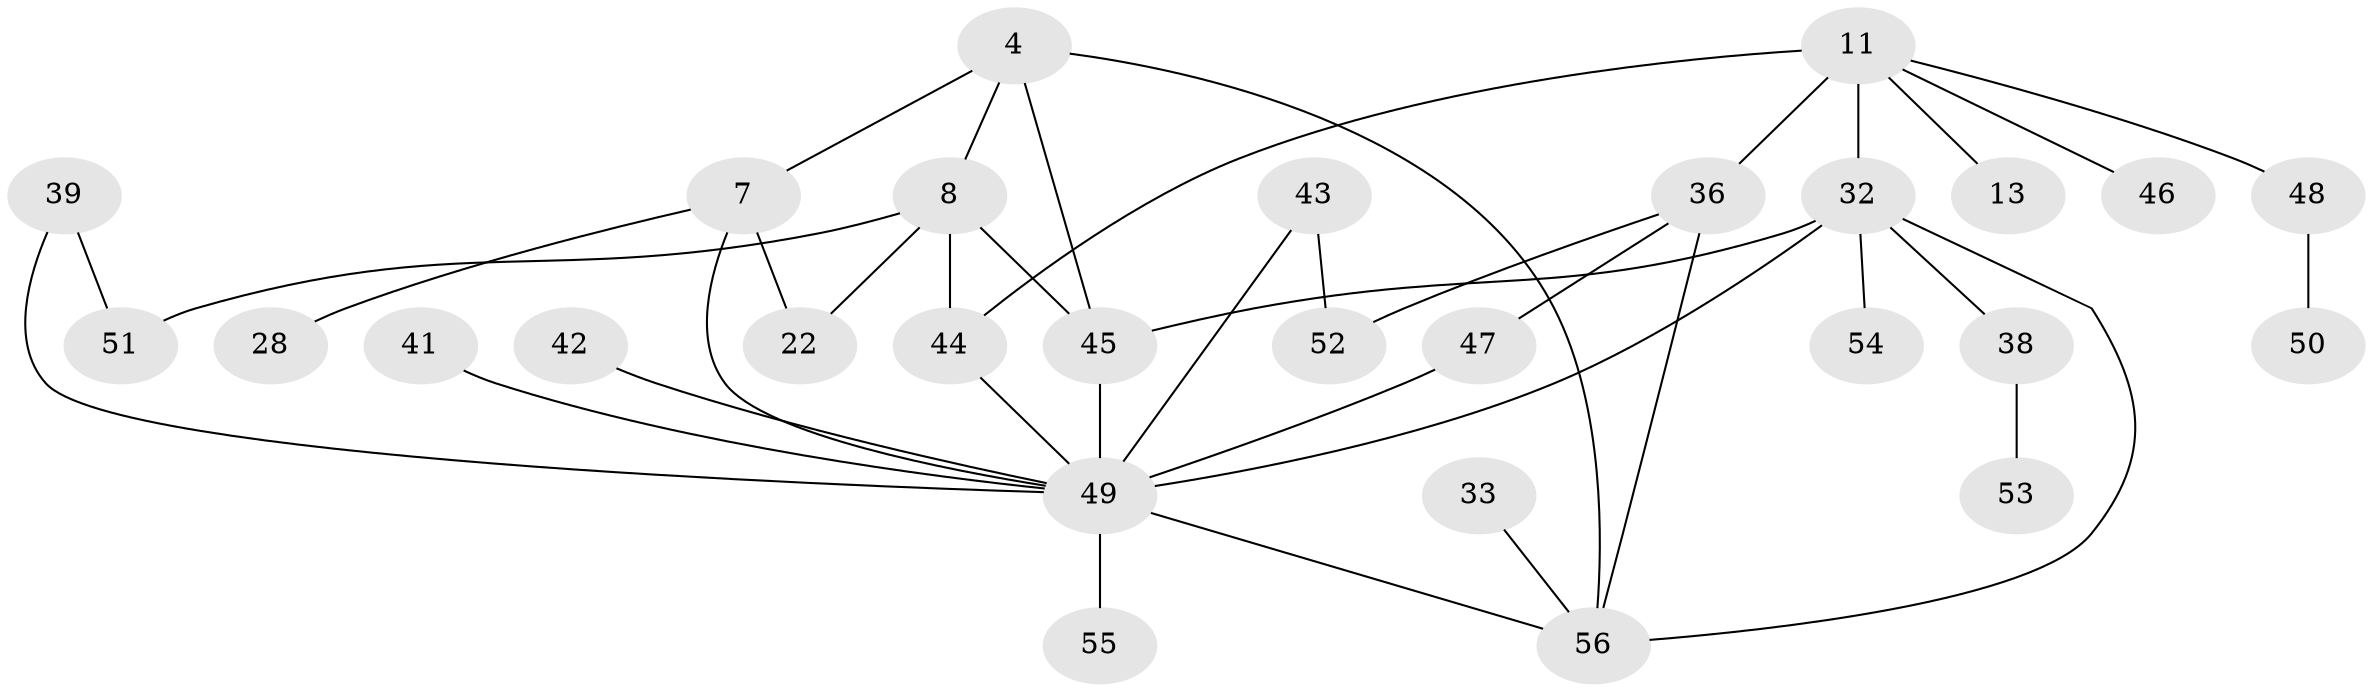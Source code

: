 // original degree distribution, {4: 0.16071428571428573, 5: 0.08928571428571429, 3: 0.125, 6: 0.05357142857142857, 8: 0.017857142857142856, 1: 0.21428571428571427, 2: 0.3392857142857143}
// Generated by graph-tools (version 1.1) at 2025/42/03/09/25 04:42:01]
// undirected, 28 vertices, 39 edges
graph export_dot {
graph [start="1"]
  node [color=gray90,style=filled];
  4 [super="+2+1"];
  7;
  8 [super="+3"];
  11;
  13;
  22 [super="+19"];
  28;
  32 [super="+29+31"];
  33 [super="+30"];
  36 [super="+23+25"];
  38;
  39 [super="+18"];
  41;
  42;
  43;
  44 [super="+5+20"];
  45 [super="+16+24"];
  46;
  47;
  48;
  49 [super="+6+40"];
  50;
  51 [super="+12"];
  52;
  53;
  54;
  55 [super="+34"];
  56 [super="+17"];
  4 -- 7 [weight=2];
  4 -- 45;
  4 -- 8 [weight=2];
  4 -- 56 [weight=3];
  7 -- 28;
  7 -- 49 [weight=2];
  7 -- 22;
  8 -- 22;
  8 -- 51 [weight=2];
  8 -- 45;
  8 -- 44;
  11 -- 13;
  11 -- 32 [weight=3];
  11 -- 46;
  11 -- 48;
  11 -- 36;
  11 -- 44;
  32 -- 54;
  32 -- 49 [weight=2];
  32 -- 56;
  32 -- 45 [weight=2];
  32 -- 38;
  33 -- 56;
  36 -- 47;
  36 -- 52;
  36 -- 56;
  38 -- 53;
  39 -- 51;
  39 -- 49;
  41 -- 49;
  42 -- 49;
  43 -- 52;
  43 -- 49;
  44 -- 49;
  45 -- 49;
  47 -- 49;
  48 -- 50;
  49 -- 55 [weight=2];
  49 -- 56 [weight=2];
}
